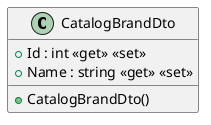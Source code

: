 @startuml CatalogBrandDto
class CatalogBrandDto  {
    + Id : int <<get>> <<set>>
    + Name : string <<get>> <<set>>
    + CatalogBrandDto()
}
@enduml